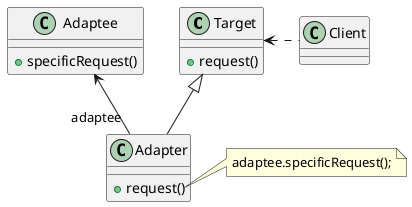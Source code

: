 @startuml 

skinparam DefaultFontName PingFangSC-Regular

class Target{
    + request()
}
class Adaptee{
    + specificRequest()
}
class Adapter{
    + request()
}
note right of Adapter::request
adaptee.specificRequest();
end note

Client .left> Target
Target <|-- Adapter
Adaptee <-- "adaptee" Adapter

Adaptee -[hidden]right Target

@enduml
